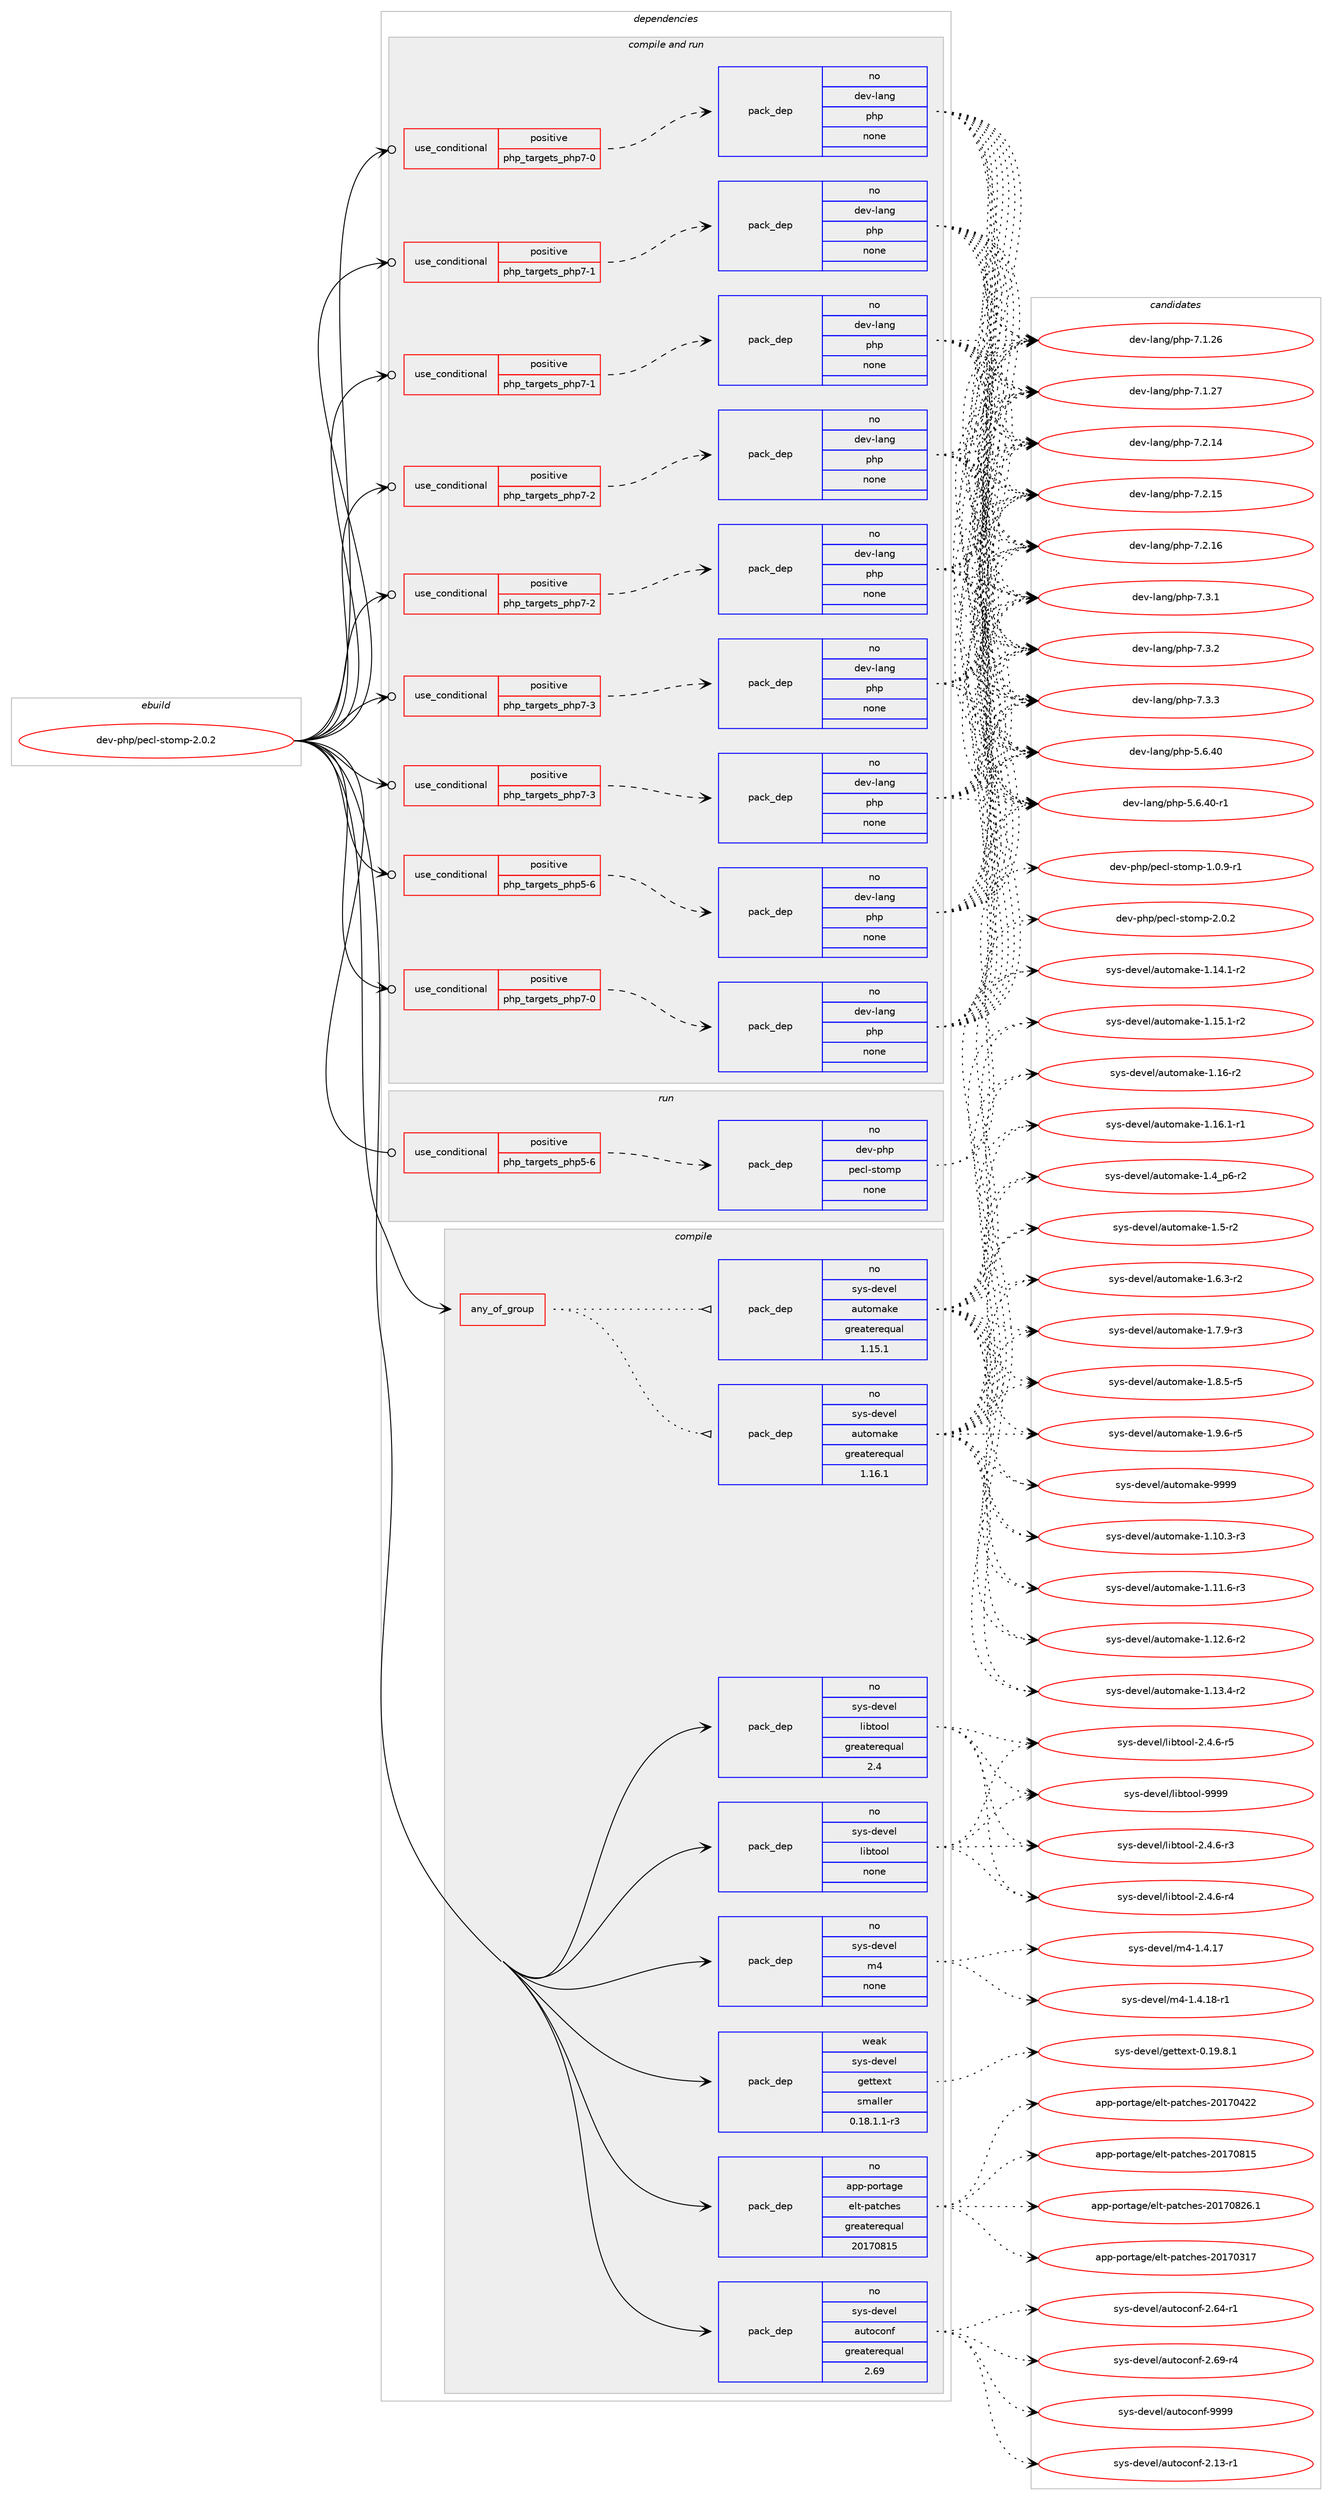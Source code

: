 digraph prolog {

# *************
# Graph options
# *************

newrank=true;
concentrate=true;
compound=true;
graph [rankdir=LR,fontname=Helvetica,fontsize=10,ranksep=1.5];#, ranksep=2.5, nodesep=0.2];
edge  [arrowhead=vee];
node  [fontname=Helvetica,fontsize=10];

# **********
# The ebuild
# **********

subgraph cluster_leftcol {
color=gray;
rank=same;
label=<<i>ebuild</i>>;
id [label="dev-php/pecl-stomp-2.0.2", color=red, width=4, href="../dev-php/pecl-stomp-2.0.2.svg"];
}

# ****************
# The dependencies
# ****************

subgraph cluster_midcol {
color=gray;
label=<<i>dependencies</i>>;
subgraph cluster_compile {
fillcolor="#eeeeee";
style=filled;
label=<<i>compile</i>>;
subgraph any22622 {
dependency1395374 [label=<<TABLE BORDER="0" CELLBORDER="1" CELLSPACING="0" CELLPADDING="4"><TR><TD CELLPADDING="10">any_of_group</TD></TR></TABLE>>, shape=none, color=red];subgraph pack1002248 {
dependency1395375 [label=<<TABLE BORDER="0" CELLBORDER="1" CELLSPACING="0" CELLPADDING="4" WIDTH="220"><TR><TD ROWSPAN="6" CELLPADDING="30">pack_dep</TD></TR><TR><TD WIDTH="110">no</TD></TR><TR><TD>sys-devel</TD></TR><TR><TD>automake</TD></TR><TR><TD>greaterequal</TD></TR><TR><TD>1.16.1</TD></TR></TABLE>>, shape=none, color=blue];
}
dependency1395374:e -> dependency1395375:w [weight=20,style="dotted",arrowhead="oinv"];
subgraph pack1002249 {
dependency1395376 [label=<<TABLE BORDER="0" CELLBORDER="1" CELLSPACING="0" CELLPADDING="4" WIDTH="220"><TR><TD ROWSPAN="6" CELLPADDING="30">pack_dep</TD></TR><TR><TD WIDTH="110">no</TD></TR><TR><TD>sys-devel</TD></TR><TR><TD>automake</TD></TR><TR><TD>greaterequal</TD></TR><TR><TD>1.15.1</TD></TR></TABLE>>, shape=none, color=blue];
}
dependency1395374:e -> dependency1395376:w [weight=20,style="dotted",arrowhead="oinv"];
}
id:e -> dependency1395374:w [weight=20,style="solid",arrowhead="vee"];
subgraph pack1002250 {
dependency1395377 [label=<<TABLE BORDER="0" CELLBORDER="1" CELLSPACING="0" CELLPADDING="4" WIDTH="220"><TR><TD ROWSPAN="6" CELLPADDING="30">pack_dep</TD></TR><TR><TD WIDTH="110">no</TD></TR><TR><TD>app-portage</TD></TR><TR><TD>elt-patches</TD></TR><TR><TD>greaterequal</TD></TR><TR><TD>20170815</TD></TR></TABLE>>, shape=none, color=blue];
}
id:e -> dependency1395377:w [weight=20,style="solid",arrowhead="vee"];
subgraph pack1002251 {
dependency1395378 [label=<<TABLE BORDER="0" CELLBORDER="1" CELLSPACING="0" CELLPADDING="4" WIDTH="220"><TR><TD ROWSPAN="6" CELLPADDING="30">pack_dep</TD></TR><TR><TD WIDTH="110">no</TD></TR><TR><TD>sys-devel</TD></TR><TR><TD>autoconf</TD></TR><TR><TD>greaterequal</TD></TR><TR><TD>2.69</TD></TR></TABLE>>, shape=none, color=blue];
}
id:e -> dependency1395378:w [weight=20,style="solid",arrowhead="vee"];
subgraph pack1002252 {
dependency1395379 [label=<<TABLE BORDER="0" CELLBORDER="1" CELLSPACING="0" CELLPADDING="4" WIDTH="220"><TR><TD ROWSPAN="6" CELLPADDING="30">pack_dep</TD></TR><TR><TD WIDTH="110">no</TD></TR><TR><TD>sys-devel</TD></TR><TR><TD>libtool</TD></TR><TR><TD>greaterequal</TD></TR><TR><TD>2.4</TD></TR></TABLE>>, shape=none, color=blue];
}
id:e -> dependency1395379:w [weight=20,style="solid",arrowhead="vee"];
subgraph pack1002253 {
dependency1395380 [label=<<TABLE BORDER="0" CELLBORDER="1" CELLSPACING="0" CELLPADDING="4" WIDTH="220"><TR><TD ROWSPAN="6" CELLPADDING="30">pack_dep</TD></TR><TR><TD WIDTH="110">no</TD></TR><TR><TD>sys-devel</TD></TR><TR><TD>libtool</TD></TR><TR><TD>none</TD></TR><TR><TD></TD></TR></TABLE>>, shape=none, color=blue];
}
id:e -> dependency1395380:w [weight=20,style="solid",arrowhead="vee"];
subgraph pack1002254 {
dependency1395381 [label=<<TABLE BORDER="0" CELLBORDER="1" CELLSPACING="0" CELLPADDING="4" WIDTH="220"><TR><TD ROWSPAN="6" CELLPADDING="30">pack_dep</TD></TR><TR><TD WIDTH="110">no</TD></TR><TR><TD>sys-devel</TD></TR><TR><TD>m4</TD></TR><TR><TD>none</TD></TR><TR><TD></TD></TR></TABLE>>, shape=none, color=blue];
}
id:e -> dependency1395381:w [weight=20,style="solid",arrowhead="vee"];
subgraph pack1002255 {
dependency1395382 [label=<<TABLE BORDER="0" CELLBORDER="1" CELLSPACING="0" CELLPADDING="4" WIDTH="220"><TR><TD ROWSPAN="6" CELLPADDING="30">pack_dep</TD></TR><TR><TD WIDTH="110">weak</TD></TR><TR><TD>sys-devel</TD></TR><TR><TD>gettext</TD></TR><TR><TD>smaller</TD></TR><TR><TD>0.18.1.1-r3</TD></TR></TABLE>>, shape=none, color=blue];
}
id:e -> dependency1395382:w [weight=20,style="solid",arrowhead="vee"];
}
subgraph cluster_compileandrun {
fillcolor="#eeeeee";
style=filled;
label=<<i>compile and run</i>>;
subgraph cond369939 {
dependency1395383 [label=<<TABLE BORDER="0" CELLBORDER="1" CELLSPACING="0" CELLPADDING="4"><TR><TD ROWSPAN="3" CELLPADDING="10">use_conditional</TD></TR><TR><TD>positive</TD></TR><TR><TD>php_targets_php5-6</TD></TR></TABLE>>, shape=none, color=red];
subgraph pack1002256 {
dependency1395384 [label=<<TABLE BORDER="0" CELLBORDER="1" CELLSPACING="0" CELLPADDING="4" WIDTH="220"><TR><TD ROWSPAN="6" CELLPADDING="30">pack_dep</TD></TR><TR><TD WIDTH="110">no</TD></TR><TR><TD>dev-lang</TD></TR><TR><TD>php</TD></TR><TR><TD>none</TD></TR><TR><TD></TD></TR></TABLE>>, shape=none, color=blue];
}
dependency1395383:e -> dependency1395384:w [weight=20,style="dashed",arrowhead="vee"];
}
id:e -> dependency1395383:w [weight=20,style="solid",arrowhead="odotvee"];
subgraph cond369940 {
dependency1395385 [label=<<TABLE BORDER="0" CELLBORDER="1" CELLSPACING="0" CELLPADDING="4"><TR><TD ROWSPAN="3" CELLPADDING="10">use_conditional</TD></TR><TR><TD>positive</TD></TR><TR><TD>php_targets_php7-0</TD></TR></TABLE>>, shape=none, color=red];
subgraph pack1002257 {
dependency1395386 [label=<<TABLE BORDER="0" CELLBORDER="1" CELLSPACING="0" CELLPADDING="4" WIDTH="220"><TR><TD ROWSPAN="6" CELLPADDING="30">pack_dep</TD></TR><TR><TD WIDTH="110">no</TD></TR><TR><TD>dev-lang</TD></TR><TR><TD>php</TD></TR><TR><TD>none</TD></TR><TR><TD></TD></TR></TABLE>>, shape=none, color=blue];
}
dependency1395385:e -> dependency1395386:w [weight=20,style="dashed",arrowhead="vee"];
}
id:e -> dependency1395385:w [weight=20,style="solid",arrowhead="odotvee"];
subgraph cond369941 {
dependency1395387 [label=<<TABLE BORDER="0" CELLBORDER="1" CELLSPACING="0" CELLPADDING="4"><TR><TD ROWSPAN="3" CELLPADDING="10">use_conditional</TD></TR><TR><TD>positive</TD></TR><TR><TD>php_targets_php7-0</TD></TR></TABLE>>, shape=none, color=red];
subgraph pack1002258 {
dependency1395388 [label=<<TABLE BORDER="0" CELLBORDER="1" CELLSPACING="0" CELLPADDING="4" WIDTH="220"><TR><TD ROWSPAN="6" CELLPADDING="30">pack_dep</TD></TR><TR><TD WIDTH="110">no</TD></TR><TR><TD>dev-lang</TD></TR><TR><TD>php</TD></TR><TR><TD>none</TD></TR><TR><TD></TD></TR></TABLE>>, shape=none, color=blue];
}
dependency1395387:e -> dependency1395388:w [weight=20,style="dashed",arrowhead="vee"];
}
id:e -> dependency1395387:w [weight=20,style="solid",arrowhead="odotvee"];
subgraph cond369942 {
dependency1395389 [label=<<TABLE BORDER="0" CELLBORDER="1" CELLSPACING="0" CELLPADDING="4"><TR><TD ROWSPAN="3" CELLPADDING="10">use_conditional</TD></TR><TR><TD>positive</TD></TR><TR><TD>php_targets_php7-1</TD></TR></TABLE>>, shape=none, color=red];
subgraph pack1002259 {
dependency1395390 [label=<<TABLE BORDER="0" CELLBORDER="1" CELLSPACING="0" CELLPADDING="4" WIDTH="220"><TR><TD ROWSPAN="6" CELLPADDING="30">pack_dep</TD></TR><TR><TD WIDTH="110">no</TD></TR><TR><TD>dev-lang</TD></TR><TR><TD>php</TD></TR><TR><TD>none</TD></TR><TR><TD></TD></TR></TABLE>>, shape=none, color=blue];
}
dependency1395389:e -> dependency1395390:w [weight=20,style="dashed",arrowhead="vee"];
}
id:e -> dependency1395389:w [weight=20,style="solid",arrowhead="odotvee"];
subgraph cond369943 {
dependency1395391 [label=<<TABLE BORDER="0" CELLBORDER="1" CELLSPACING="0" CELLPADDING="4"><TR><TD ROWSPAN="3" CELLPADDING="10">use_conditional</TD></TR><TR><TD>positive</TD></TR><TR><TD>php_targets_php7-1</TD></TR></TABLE>>, shape=none, color=red];
subgraph pack1002260 {
dependency1395392 [label=<<TABLE BORDER="0" CELLBORDER="1" CELLSPACING="0" CELLPADDING="4" WIDTH="220"><TR><TD ROWSPAN="6" CELLPADDING="30">pack_dep</TD></TR><TR><TD WIDTH="110">no</TD></TR><TR><TD>dev-lang</TD></TR><TR><TD>php</TD></TR><TR><TD>none</TD></TR><TR><TD></TD></TR></TABLE>>, shape=none, color=blue];
}
dependency1395391:e -> dependency1395392:w [weight=20,style="dashed",arrowhead="vee"];
}
id:e -> dependency1395391:w [weight=20,style="solid",arrowhead="odotvee"];
subgraph cond369944 {
dependency1395393 [label=<<TABLE BORDER="0" CELLBORDER="1" CELLSPACING="0" CELLPADDING="4"><TR><TD ROWSPAN="3" CELLPADDING="10">use_conditional</TD></TR><TR><TD>positive</TD></TR><TR><TD>php_targets_php7-2</TD></TR></TABLE>>, shape=none, color=red];
subgraph pack1002261 {
dependency1395394 [label=<<TABLE BORDER="0" CELLBORDER="1" CELLSPACING="0" CELLPADDING="4" WIDTH="220"><TR><TD ROWSPAN="6" CELLPADDING="30">pack_dep</TD></TR><TR><TD WIDTH="110">no</TD></TR><TR><TD>dev-lang</TD></TR><TR><TD>php</TD></TR><TR><TD>none</TD></TR><TR><TD></TD></TR></TABLE>>, shape=none, color=blue];
}
dependency1395393:e -> dependency1395394:w [weight=20,style="dashed",arrowhead="vee"];
}
id:e -> dependency1395393:w [weight=20,style="solid",arrowhead="odotvee"];
subgraph cond369945 {
dependency1395395 [label=<<TABLE BORDER="0" CELLBORDER="1" CELLSPACING="0" CELLPADDING="4"><TR><TD ROWSPAN="3" CELLPADDING="10">use_conditional</TD></TR><TR><TD>positive</TD></TR><TR><TD>php_targets_php7-2</TD></TR></TABLE>>, shape=none, color=red];
subgraph pack1002262 {
dependency1395396 [label=<<TABLE BORDER="0" CELLBORDER="1" CELLSPACING="0" CELLPADDING="4" WIDTH="220"><TR><TD ROWSPAN="6" CELLPADDING="30">pack_dep</TD></TR><TR><TD WIDTH="110">no</TD></TR><TR><TD>dev-lang</TD></TR><TR><TD>php</TD></TR><TR><TD>none</TD></TR><TR><TD></TD></TR></TABLE>>, shape=none, color=blue];
}
dependency1395395:e -> dependency1395396:w [weight=20,style="dashed",arrowhead="vee"];
}
id:e -> dependency1395395:w [weight=20,style="solid",arrowhead="odotvee"];
subgraph cond369946 {
dependency1395397 [label=<<TABLE BORDER="0" CELLBORDER="1" CELLSPACING="0" CELLPADDING="4"><TR><TD ROWSPAN="3" CELLPADDING="10">use_conditional</TD></TR><TR><TD>positive</TD></TR><TR><TD>php_targets_php7-3</TD></TR></TABLE>>, shape=none, color=red];
subgraph pack1002263 {
dependency1395398 [label=<<TABLE BORDER="0" CELLBORDER="1" CELLSPACING="0" CELLPADDING="4" WIDTH="220"><TR><TD ROWSPAN="6" CELLPADDING="30">pack_dep</TD></TR><TR><TD WIDTH="110">no</TD></TR><TR><TD>dev-lang</TD></TR><TR><TD>php</TD></TR><TR><TD>none</TD></TR><TR><TD></TD></TR></TABLE>>, shape=none, color=blue];
}
dependency1395397:e -> dependency1395398:w [weight=20,style="dashed",arrowhead="vee"];
}
id:e -> dependency1395397:w [weight=20,style="solid",arrowhead="odotvee"];
subgraph cond369947 {
dependency1395399 [label=<<TABLE BORDER="0" CELLBORDER="1" CELLSPACING="0" CELLPADDING="4"><TR><TD ROWSPAN="3" CELLPADDING="10">use_conditional</TD></TR><TR><TD>positive</TD></TR><TR><TD>php_targets_php7-3</TD></TR></TABLE>>, shape=none, color=red];
subgraph pack1002264 {
dependency1395400 [label=<<TABLE BORDER="0" CELLBORDER="1" CELLSPACING="0" CELLPADDING="4" WIDTH="220"><TR><TD ROWSPAN="6" CELLPADDING="30">pack_dep</TD></TR><TR><TD WIDTH="110">no</TD></TR><TR><TD>dev-lang</TD></TR><TR><TD>php</TD></TR><TR><TD>none</TD></TR><TR><TD></TD></TR></TABLE>>, shape=none, color=blue];
}
dependency1395399:e -> dependency1395400:w [weight=20,style="dashed",arrowhead="vee"];
}
id:e -> dependency1395399:w [weight=20,style="solid",arrowhead="odotvee"];
}
subgraph cluster_run {
fillcolor="#eeeeee";
style=filled;
label=<<i>run</i>>;
subgraph cond369948 {
dependency1395401 [label=<<TABLE BORDER="0" CELLBORDER="1" CELLSPACING="0" CELLPADDING="4"><TR><TD ROWSPAN="3" CELLPADDING="10">use_conditional</TD></TR><TR><TD>positive</TD></TR><TR><TD>php_targets_php5-6</TD></TR></TABLE>>, shape=none, color=red];
subgraph pack1002265 {
dependency1395402 [label=<<TABLE BORDER="0" CELLBORDER="1" CELLSPACING="0" CELLPADDING="4" WIDTH="220"><TR><TD ROWSPAN="6" CELLPADDING="30">pack_dep</TD></TR><TR><TD WIDTH="110">no</TD></TR><TR><TD>dev-php</TD></TR><TR><TD>pecl-stomp</TD></TR><TR><TD>none</TD></TR><TR><TD></TD></TR></TABLE>>, shape=none, color=blue];
}
dependency1395401:e -> dependency1395402:w [weight=20,style="dashed",arrowhead="vee"];
}
id:e -> dependency1395401:w [weight=20,style="solid",arrowhead="odot"];
}
}

# **************
# The candidates
# **************

subgraph cluster_choices {
rank=same;
color=gray;
label=<<i>candidates</i>>;

subgraph choice1002248 {
color=black;
nodesep=1;
choice11512111545100101118101108479711711611110997107101454946494846514511451 [label="sys-devel/automake-1.10.3-r3", color=red, width=4,href="../sys-devel/automake-1.10.3-r3.svg"];
choice11512111545100101118101108479711711611110997107101454946494946544511451 [label="sys-devel/automake-1.11.6-r3", color=red, width=4,href="../sys-devel/automake-1.11.6-r3.svg"];
choice11512111545100101118101108479711711611110997107101454946495046544511450 [label="sys-devel/automake-1.12.6-r2", color=red, width=4,href="../sys-devel/automake-1.12.6-r2.svg"];
choice11512111545100101118101108479711711611110997107101454946495146524511450 [label="sys-devel/automake-1.13.4-r2", color=red, width=4,href="../sys-devel/automake-1.13.4-r2.svg"];
choice11512111545100101118101108479711711611110997107101454946495246494511450 [label="sys-devel/automake-1.14.1-r2", color=red, width=4,href="../sys-devel/automake-1.14.1-r2.svg"];
choice11512111545100101118101108479711711611110997107101454946495346494511450 [label="sys-devel/automake-1.15.1-r2", color=red, width=4,href="../sys-devel/automake-1.15.1-r2.svg"];
choice1151211154510010111810110847971171161111099710710145494649544511450 [label="sys-devel/automake-1.16-r2", color=red, width=4,href="../sys-devel/automake-1.16-r2.svg"];
choice11512111545100101118101108479711711611110997107101454946495446494511449 [label="sys-devel/automake-1.16.1-r1", color=red, width=4,href="../sys-devel/automake-1.16.1-r1.svg"];
choice115121115451001011181011084797117116111109971071014549465295112544511450 [label="sys-devel/automake-1.4_p6-r2", color=red, width=4,href="../sys-devel/automake-1.4_p6-r2.svg"];
choice11512111545100101118101108479711711611110997107101454946534511450 [label="sys-devel/automake-1.5-r2", color=red, width=4,href="../sys-devel/automake-1.5-r2.svg"];
choice115121115451001011181011084797117116111109971071014549465446514511450 [label="sys-devel/automake-1.6.3-r2", color=red, width=4,href="../sys-devel/automake-1.6.3-r2.svg"];
choice115121115451001011181011084797117116111109971071014549465546574511451 [label="sys-devel/automake-1.7.9-r3", color=red, width=4,href="../sys-devel/automake-1.7.9-r3.svg"];
choice115121115451001011181011084797117116111109971071014549465646534511453 [label="sys-devel/automake-1.8.5-r5", color=red, width=4,href="../sys-devel/automake-1.8.5-r5.svg"];
choice115121115451001011181011084797117116111109971071014549465746544511453 [label="sys-devel/automake-1.9.6-r5", color=red, width=4,href="../sys-devel/automake-1.9.6-r5.svg"];
choice115121115451001011181011084797117116111109971071014557575757 [label="sys-devel/automake-9999", color=red, width=4,href="../sys-devel/automake-9999.svg"];
dependency1395375:e -> choice11512111545100101118101108479711711611110997107101454946494846514511451:w [style=dotted,weight="100"];
dependency1395375:e -> choice11512111545100101118101108479711711611110997107101454946494946544511451:w [style=dotted,weight="100"];
dependency1395375:e -> choice11512111545100101118101108479711711611110997107101454946495046544511450:w [style=dotted,weight="100"];
dependency1395375:e -> choice11512111545100101118101108479711711611110997107101454946495146524511450:w [style=dotted,weight="100"];
dependency1395375:e -> choice11512111545100101118101108479711711611110997107101454946495246494511450:w [style=dotted,weight="100"];
dependency1395375:e -> choice11512111545100101118101108479711711611110997107101454946495346494511450:w [style=dotted,weight="100"];
dependency1395375:e -> choice1151211154510010111810110847971171161111099710710145494649544511450:w [style=dotted,weight="100"];
dependency1395375:e -> choice11512111545100101118101108479711711611110997107101454946495446494511449:w [style=dotted,weight="100"];
dependency1395375:e -> choice115121115451001011181011084797117116111109971071014549465295112544511450:w [style=dotted,weight="100"];
dependency1395375:e -> choice11512111545100101118101108479711711611110997107101454946534511450:w [style=dotted,weight="100"];
dependency1395375:e -> choice115121115451001011181011084797117116111109971071014549465446514511450:w [style=dotted,weight="100"];
dependency1395375:e -> choice115121115451001011181011084797117116111109971071014549465546574511451:w [style=dotted,weight="100"];
dependency1395375:e -> choice115121115451001011181011084797117116111109971071014549465646534511453:w [style=dotted,weight="100"];
dependency1395375:e -> choice115121115451001011181011084797117116111109971071014549465746544511453:w [style=dotted,weight="100"];
dependency1395375:e -> choice115121115451001011181011084797117116111109971071014557575757:w [style=dotted,weight="100"];
}
subgraph choice1002249 {
color=black;
nodesep=1;
choice11512111545100101118101108479711711611110997107101454946494846514511451 [label="sys-devel/automake-1.10.3-r3", color=red, width=4,href="../sys-devel/automake-1.10.3-r3.svg"];
choice11512111545100101118101108479711711611110997107101454946494946544511451 [label="sys-devel/automake-1.11.6-r3", color=red, width=4,href="../sys-devel/automake-1.11.6-r3.svg"];
choice11512111545100101118101108479711711611110997107101454946495046544511450 [label="sys-devel/automake-1.12.6-r2", color=red, width=4,href="../sys-devel/automake-1.12.6-r2.svg"];
choice11512111545100101118101108479711711611110997107101454946495146524511450 [label="sys-devel/automake-1.13.4-r2", color=red, width=4,href="../sys-devel/automake-1.13.4-r2.svg"];
choice11512111545100101118101108479711711611110997107101454946495246494511450 [label="sys-devel/automake-1.14.1-r2", color=red, width=4,href="../sys-devel/automake-1.14.1-r2.svg"];
choice11512111545100101118101108479711711611110997107101454946495346494511450 [label="sys-devel/automake-1.15.1-r2", color=red, width=4,href="../sys-devel/automake-1.15.1-r2.svg"];
choice1151211154510010111810110847971171161111099710710145494649544511450 [label="sys-devel/automake-1.16-r2", color=red, width=4,href="../sys-devel/automake-1.16-r2.svg"];
choice11512111545100101118101108479711711611110997107101454946495446494511449 [label="sys-devel/automake-1.16.1-r1", color=red, width=4,href="../sys-devel/automake-1.16.1-r1.svg"];
choice115121115451001011181011084797117116111109971071014549465295112544511450 [label="sys-devel/automake-1.4_p6-r2", color=red, width=4,href="../sys-devel/automake-1.4_p6-r2.svg"];
choice11512111545100101118101108479711711611110997107101454946534511450 [label="sys-devel/automake-1.5-r2", color=red, width=4,href="../sys-devel/automake-1.5-r2.svg"];
choice115121115451001011181011084797117116111109971071014549465446514511450 [label="sys-devel/automake-1.6.3-r2", color=red, width=4,href="../sys-devel/automake-1.6.3-r2.svg"];
choice115121115451001011181011084797117116111109971071014549465546574511451 [label="sys-devel/automake-1.7.9-r3", color=red, width=4,href="../sys-devel/automake-1.7.9-r3.svg"];
choice115121115451001011181011084797117116111109971071014549465646534511453 [label="sys-devel/automake-1.8.5-r5", color=red, width=4,href="../sys-devel/automake-1.8.5-r5.svg"];
choice115121115451001011181011084797117116111109971071014549465746544511453 [label="sys-devel/automake-1.9.6-r5", color=red, width=4,href="../sys-devel/automake-1.9.6-r5.svg"];
choice115121115451001011181011084797117116111109971071014557575757 [label="sys-devel/automake-9999", color=red, width=4,href="../sys-devel/automake-9999.svg"];
dependency1395376:e -> choice11512111545100101118101108479711711611110997107101454946494846514511451:w [style=dotted,weight="100"];
dependency1395376:e -> choice11512111545100101118101108479711711611110997107101454946494946544511451:w [style=dotted,weight="100"];
dependency1395376:e -> choice11512111545100101118101108479711711611110997107101454946495046544511450:w [style=dotted,weight="100"];
dependency1395376:e -> choice11512111545100101118101108479711711611110997107101454946495146524511450:w [style=dotted,weight="100"];
dependency1395376:e -> choice11512111545100101118101108479711711611110997107101454946495246494511450:w [style=dotted,weight="100"];
dependency1395376:e -> choice11512111545100101118101108479711711611110997107101454946495346494511450:w [style=dotted,weight="100"];
dependency1395376:e -> choice1151211154510010111810110847971171161111099710710145494649544511450:w [style=dotted,weight="100"];
dependency1395376:e -> choice11512111545100101118101108479711711611110997107101454946495446494511449:w [style=dotted,weight="100"];
dependency1395376:e -> choice115121115451001011181011084797117116111109971071014549465295112544511450:w [style=dotted,weight="100"];
dependency1395376:e -> choice11512111545100101118101108479711711611110997107101454946534511450:w [style=dotted,weight="100"];
dependency1395376:e -> choice115121115451001011181011084797117116111109971071014549465446514511450:w [style=dotted,weight="100"];
dependency1395376:e -> choice115121115451001011181011084797117116111109971071014549465546574511451:w [style=dotted,weight="100"];
dependency1395376:e -> choice115121115451001011181011084797117116111109971071014549465646534511453:w [style=dotted,weight="100"];
dependency1395376:e -> choice115121115451001011181011084797117116111109971071014549465746544511453:w [style=dotted,weight="100"];
dependency1395376:e -> choice115121115451001011181011084797117116111109971071014557575757:w [style=dotted,weight="100"];
}
subgraph choice1002250 {
color=black;
nodesep=1;
choice97112112451121111141169710310147101108116451129711699104101115455048495548514955 [label="app-portage/elt-patches-20170317", color=red, width=4,href="../app-portage/elt-patches-20170317.svg"];
choice97112112451121111141169710310147101108116451129711699104101115455048495548525050 [label="app-portage/elt-patches-20170422", color=red, width=4,href="../app-portage/elt-patches-20170422.svg"];
choice97112112451121111141169710310147101108116451129711699104101115455048495548564953 [label="app-portage/elt-patches-20170815", color=red, width=4,href="../app-portage/elt-patches-20170815.svg"];
choice971121124511211111411697103101471011081164511297116991041011154550484955485650544649 [label="app-portage/elt-patches-20170826.1", color=red, width=4,href="../app-portage/elt-patches-20170826.1.svg"];
dependency1395377:e -> choice97112112451121111141169710310147101108116451129711699104101115455048495548514955:w [style=dotted,weight="100"];
dependency1395377:e -> choice97112112451121111141169710310147101108116451129711699104101115455048495548525050:w [style=dotted,weight="100"];
dependency1395377:e -> choice97112112451121111141169710310147101108116451129711699104101115455048495548564953:w [style=dotted,weight="100"];
dependency1395377:e -> choice971121124511211111411697103101471011081164511297116991041011154550484955485650544649:w [style=dotted,weight="100"];
}
subgraph choice1002251 {
color=black;
nodesep=1;
choice1151211154510010111810110847971171161119911111010245504649514511449 [label="sys-devel/autoconf-2.13-r1", color=red, width=4,href="../sys-devel/autoconf-2.13-r1.svg"];
choice1151211154510010111810110847971171161119911111010245504654524511449 [label="sys-devel/autoconf-2.64-r1", color=red, width=4,href="../sys-devel/autoconf-2.64-r1.svg"];
choice1151211154510010111810110847971171161119911111010245504654574511452 [label="sys-devel/autoconf-2.69-r4", color=red, width=4,href="../sys-devel/autoconf-2.69-r4.svg"];
choice115121115451001011181011084797117116111991111101024557575757 [label="sys-devel/autoconf-9999", color=red, width=4,href="../sys-devel/autoconf-9999.svg"];
dependency1395378:e -> choice1151211154510010111810110847971171161119911111010245504649514511449:w [style=dotted,weight="100"];
dependency1395378:e -> choice1151211154510010111810110847971171161119911111010245504654524511449:w [style=dotted,weight="100"];
dependency1395378:e -> choice1151211154510010111810110847971171161119911111010245504654574511452:w [style=dotted,weight="100"];
dependency1395378:e -> choice115121115451001011181011084797117116111991111101024557575757:w [style=dotted,weight="100"];
}
subgraph choice1002252 {
color=black;
nodesep=1;
choice1151211154510010111810110847108105981161111111084550465246544511451 [label="sys-devel/libtool-2.4.6-r3", color=red, width=4,href="../sys-devel/libtool-2.4.6-r3.svg"];
choice1151211154510010111810110847108105981161111111084550465246544511452 [label="sys-devel/libtool-2.4.6-r4", color=red, width=4,href="../sys-devel/libtool-2.4.6-r4.svg"];
choice1151211154510010111810110847108105981161111111084550465246544511453 [label="sys-devel/libtool-2.4.6-r5", color=red, width=4,href="../sys-devel/libtool-2.4.6-r5.svg"];
choice1151211154510010111810110847108105981161111111084557575757 [label="sys-devel/libtool-9999", color=red, width=4,href="../sys-devel/libtool-9999.svg"];
dependency1395379:e -> choice1151211154510010111810110847108105981161111111084550465246544511451:w [style=dotted,weight="100"];
dependency1395379:e -> choice1151211154510010111810110847108105981161111111084550465246544511452:w [style=dotted,weight="100"];
dependency1395379:e -> choice1151211154510010111810110847108105981161111111084550465246544511453:w [style=dotted,weight="100"];
dependency1395379:e -> choice1151211154510010111810110847108105981161111111084557575757:w [style=dotted,weight="100"];
}
subgraph choice1002253 {
color=black;
nodesep=1;
choice1151211154510010111810110847108105981161111111084550465246544511451 [label="sys-devel/libtool-2.4.6-r3", color=red, width=4,href="../sys-devel/libtool-2.4.6-r3.svg"];
choice1151211154510010111810110847108105981161111111084550465246544511452 [label="sys-devel/libtool-2.4.6-r4", color=red, width=4,href="../sys-devel/libtool-2.4.6-r4.svg"];
choice1151211154510010111810110847108105981161111111084550465246544511453 [label="sys-devel/libtool-2.4.6-r5", color=red, width=4,href="../sys-devel/libtool-2.4.6-r5.svg"];
choice1151211154510010111810110847108105981161111111084557575757 [label="sys-devel/libtool-9999", color=red, width=4,href="../sys-devel/libtool-9999.svg"];
dependency1395380:e -> choice1151211154510010111810110847108105981161111111084550465246544511451:w [style=dotted,weight="100"];
dependency1395380:e -> choice1151211154510010111810110847108105981161111111084550465246544511452:w [style=dotted,weight="100"];
dependency1395380:e -> choice1151211154510010111810110847108105981161111111084550465246544511453:w [style=dotted,weight="100"];
dependency1395380:e -> choice1151211154510010111810110847108105981161111111084557575757:w [style=dotted,weight="100"];
}
subgraph choice1002254 {
color=black;
nodesep=1;
choice11512111545100101118101108471095245494652464955 [label="sys-devel/m4-1.4.17", color=red, width=4,href="../sys-devel/m4-1.4.17.svg"];
choice115121115451001011181011084710952454946524649564511449 [label="sys-devel/m4-1.4.18-r1", color=red, width=4,href="../sys-devel/m4-1.4.18-r1.svg"];
dependency1395381:e -> choice11512111545100101118101108471095245494652464955:w [style=dotted,weight="100"];
dependency1395381:e -> choice115121115451001011181011084710952454946524649564511449:w [style=dotted,weight="100"];
}
subgraph choice1002255 {
color=black;
nodesep=1;
choice1151211154510010111810110847103101116116101120116454846495746564649 [label="sys-devel/gettext-0.19.8.1", color=red, width=4,href="../sys-devel/gettext-0.19.8.1.svg"];
dependency1395382:e -> choice1151211154510010111810110847103101116116101120116454846495746564649:w [style=dotted,weight="100"];
}
subgraph choice1002256 {
color=black;
nodesep=1;
choice10010111845108971101034711210411245534654465248 [label="dev-lang/php-5.6.40", color=red, width=4,href="../dev-lang/php-5.6.40.svg"];
choice100101118451089711010347112104112455346544652484511449 [label="dev-lang/php-5.6.40-r1", color=red, width=4,href="../dev-lang/php-5.6.40-r1.svg"];
choice10010111845108971101034711210411245554649465054 [label="dev-lang/php-7.1.26", color=red, width=4,href="../dev-lang/php-7.1.26.svg"];
choice10010111845108971101034711210411245554649465055 [label="dev-lang/php-7.1.27", color=red, width=4,href="../dev-lang/php-7.1.27.svg"];
choice10010111845108971101034711210411245554650464952 [label="dev-lang/php-7.2.14", color=red, width=4,href="../dev-lang/php-7.2.14.svg"];
choice10010111845108971101034711210411245554650464953 [label="dev-lang/php-7.2.15", color=red, width=4,href="../dev-lang/php-7.2.15.svg"];
choice10010111845108971101034711210411245554650464954 [label="dev-lang/php-7.2.16", color=red, width=4,href="../dev-lang/php-7.2.16.svg"];
choice100101118451089711010347112104112455546514649 [label="dev-lang/php-7.3.1", color=red, width=4,href="../dev-lang/php-7.3.1.svg"];
choice100101118451089711010347112104112455546514650 [label="dev-lang/php-7.3.2", color=red, width=4,href="../dev-lang/php-7.3.2.svg"];
choice100101118451089711010347112104112455546514651 [label="dev-lang/php-7.3.3", color=red, width=4,href="../dev-lang/php-7.3.3.svg"];
dependency1395384:e -> choice10010111845108971101034711210411245534654465248:w [style=dotted,weight="100"];
dependency1395384:e -> choice100101118451089711010347112104112455346544652484511449:w [style=dotted,weight="100"];
dependency1395384:e -> choice10010111845108971101034711210411245554649465054:w [style=dotted,weight="100"];
dependency1395384:e -> choice10010111845108971101034711210411245554649465055:w [style=dotted,weight="100"];
dependency1395384:e -> choice10010111845108971101034711210411245554650464952:w [style=dotted,weight="100"];
dependency1395384:e -> choice10010111845108971101034711210411245554650464953:w [style=dotted,weight="100"];
dependency1395384:e -> choice10010111845108971101034711210411245554650464954:w [style=dotted,weight="100"];
dependency1395384:e -> choice100101118451089711010347112104112455546514649:w [style=dotted,weight="100"];
dependency1395384:e -> choice100101118451089711010347112104112455546514650:w [style=dotted,weight="100"];
dependency1395384:e -> choice100101118451089711010347112104112455546514651:w [style=dotted,weight="100"];
}
subgraph choice1002257 {
color=black;
nodesep=1;
choice10010111845108971101034711210411245534654465248 [label="dev-lang/php-5.6.40", color=red, width=4,href="../dev-lang/php-5.6.40.svg"];
choice100101118451089711010347112104112455346544652484511449 [label="dev-lang/php-5.6.40-r1", color=red, width=4,href="../dev-lang/php-5.6.40-r1.svg"];
choice10010111845108971101034711210411245554649465054 [label="dev-lang/php-7.1.26", color=red, width=4,href="../dev-lang/php-7.1.26.svg"];
choice10010111845108971101034711210411245554649465055 [label="dev-lang/php-7.1.27", color=red, width=4,href="../dev-lang/php-7.1.27.svg"];
choice10010111845108971101034711210411245554650464952 [label="dev-lang/php-7.2.14", color=red, width=4,href="../dev-lang/php-7.2.14.svg"];
choice10010111845108971101034711210411245554650464953 [label="dev-lang/php-7.2.15", color=red, width=4,href="../dev-lang/php-7.2.15.svg"];
choice10010111845108971101034711210411245554650464954 [label="dev-lang/php-7.2.16", color=red, width=4,href="../dev-lang/php-7.2.16.svg"];
choice100101118451089711010347112104112455546514649 [label="dev-lang/php-7.3.1", color=red, width=4,href="../dev-lang/php-7.3.1.svg"];
choice100101118451089711010347112104112455546514650 [label="dev-lang/php-7.3.2", color=red, width=4,href="../dev-lang/php-7.3.2.svg"];
choice100101118451089711010347112104112455546514651 [label="dev-lang/php-7.3.3", color=red, width=4,href="../dev-lang/php-7.3.3.svg"];
dependency1395386:e -> choice10010111845108971101034711210411245534654465248:w [style=dotted,weight="100"];
dependency1395386:e -> choice100101118451089711010347112104112455346544652484511449:w [style=dotted,weight="100"];
dependency1395386:e -> choice10010111845108971101034711210411245554649465054:w [style=dotted,weight="100"];
dependency1395386:e -> choice10010111845108971101034711210411245554649465055:w [style=dotted,weight="100"];
dependency1395386:e -> choice10010111845108971101034711210411245554650464952:w [style=dotted,weight="100"];
dependency1395386:e -> choice10010111845108971101034711210411245554650464953:w [style=dotted,weight="100"];
dependency1395386:e -> choice10010111845108971101034711210411245554650464954:w [style=dotted,weight="100"];
dependency1395386:e -> choice100101118451089711010347112104112455546514649:w [style=dotted,weight="100"];
dependency1395386:e -> choice100101118451089711010347112104112455546514650:w [style=dotted,weight="100"];
dependency1395386:e -> choice100101118451089711010347112104112455546514651:w [style=dotted,weight="100"];
}
subgraph choice1002258 {
color=black;
nodesep=1;
choice10010111845108971101034711210411245534654465248 [label="dev-lang/php-5.6.40", color=red, width=4,href="../dev-lang/php-5.6.40.svg"];
choice100101118451089711010347112104112455346544652484511449 [label="dev-lang/php-5.6.40-r1", color=red, width=4,href="../dev-lang/php-5.6.40-r1.svg"];
choice10010111845108971101034711210411245554649465054 [label="dev-lang/php-7.1.26", color=red, width=4,href="../dev-lang/php-7.1.26.svg"];
choice10010111845108971101034711210411245554649465055 [label="dev-lang/php-7.1.27", color=red, width=4,href="../dev-lang/php-7.1.27.svg"];
choice10010111845108971101034711210411245554650464952 [label="dev-lang/php-7.2.14", color=red, width=4,href="../dev-lang/php-7.2.14.svg"];
choice10010111845108971101034711210411245554650464953 [label="dev-lang/php-7.2.15", color=red, width=4,href="../dev-lang/php-7.2.15.svg"];
choice10010111845108971101034711210411245554650464954 [label="dev-lang/php-7.2.16", color=red, width=4,href="../dev-lang/php-7.2.16.svg"];
choice100101118451089711010347112104112455546514649 [label="dev-lang/php-7.3.1", color=red, width=4,href="../dev-lang/php-7.3.1.svg"];
choice100101118451089711010347112104112455546514650 [label="dev-lang/php-7.3.2", color=red, width=4,href="../dev-lang/php-7.3.2.svg"];
choice100101118451089711010347112104112455546514651 [label="dev-lang/php-7.3.3", color=red, width=4,href="../dev-lang/php-7.3.3.svg"];
dependency1395388:e -> choice10010111845108971101034711210411245534654465248:w [style=dotted,weight="100"];
dependency1395388:e -> choice100101118451089711010347112104112455346544652484511449:w [style=dotted,weight="100"];
dependency1395388:e -> choice10010111845108971101034711210411245554649465054:w [style=dotted,weight="100"];
dependency1395388:e -> choice10010111845108971101034711210411245554649465055:w [style=dotted,weight="100"];
dependency1395388:e -> choice10010111845108971101034711210411245554650464952:w [style=dotted,weight="100"];
dependency1395388:e -> choice10010111845108971101034711210411245554650464953:w [style=dotted,weight="100"];
dependency1395388:e -> choice10010111845108971101034711210411245554650464954:w [style=dotted,weight="100"];
dependency1395388:e -> choice100101118451089711010347112104112455546514649:w [style=dotted,weight="100"];
dependency1395388:e -> choice100101118451089711010347112104112455546514650:w [style=dotted,weight="100"];
dependency1395388:e -> choice100101118451089711010347112104112455546514651:w [style=dotted,weight="100"];
}
subgraph choice1002259 {
color=black;
nodesep=1;
choice10010111845108971101034711210411245534654465248 [label="dev-lang/php-5.6.40", color=red, width=4,href="../dev-lang/php-5.6.40.svg"];
choice100101118451089711010347112104112455346544652484511449 [label="dev-lang/php-5.6.40-r1", color=red, width=4,href="../dev-lang/php-5.6.40-r1.svg"];
choice10010111845108971101034711210411245554649465054 [label="dev-lang/php-7.1.26", color=red, width=4,href="../dev-lang/php-7.1.26.svg"];
choice10010111845108971101034711210411245554649465055 [label="dev-lang/php-7.1.27", color=red, width=4,href="../dev-lang/php-7.1.27.svg"];
choice10010111845108971101034711210411245554650464952 [label="dev-lang/php-7.2.14", color=red, width=4,href="../dev-lang/php-7.2.14.svg"];
choice10010111845108971101034711210411245554650464953 [label="dev-lang/php-7.2.15", color=red, width=4,href="../dev-lang/php-7.2.15.svg"];
choice10010111845108971101034711210411245554650464954 [label="dev-lang/php-7.2.16", color=red, width=4,href="../dev-lang/php-7.2.16.svg"];
choice100101118451089711010347112104112455546514649 [label="dev-lang/php-7.3.1", color=red, width=4,href="../dev-lang/php-7.3.1.svg"];
choice100101118451089711010347112104112455546514650 [label="dev-lang/php-7.3.2", color=red, width=4,href="../dev-lang/php-7.3.2.svg"];
choice100101118451089711010347112104112455546514651 [label="dev-lang/php-7.3.3", color=red, width=4,href="../dev-lang/php-7.3.3.svg"];
dependency1395390:e -> choice10010111845108971101034711210411245534654465248:w [style=dotted,weight="100"];
dependency1395390:e -> choice100101118451089711010347112104112455346544652484511449:w [style=dotted,weight="100"];
dependency1395390:e -> choice10010111845108971101034711210411245554649465054:w [style=dotted,weight="100"];
dependency1395390:e -> choice10010111845108971101034711210411245554649465055:w [style=dotted,weight="100"];
dependency1395390:e -> choice10010111845108971101034711210411245554650464952:w [style=dotted,weight="100"];
dependency1395390:e -> choice10010111845108971101034711210411245554650464953:w [style=dotted,weight="100"];
dependency1395390:e -> choice10010111845108971101034711210411245554650464954:w [style=dotted,weight="100"];
dependency1395390:e -> choice100101118451089711010347112104112455546514649:w [style=dotted,weight="100"];
dependency1395390:e -> choice100101118451089711010347112104112455546514650:w [style=dotted,weight="100"];
dependency1395390:e -> choice100101118451089711010347112104112455546514651:w [style=dotted,weight="100"];
}
subgraph choice1002260 {
color=black;
nodesep=1;
choice10010111845108971101034711210411245534654465248 [label="dev-lang/php-5.6.40", color=red, width=4,href="../dev-lang/php-5.6.40.svg"];
choice100101118451089711010347112104112455346544652484511449 [label="dev-lang/php-5.6.40-r1", color=red, width=4,href="../dev-lang/php-5.6.40-r1.svg"];
choice10010111845108971101034711210411245554649465054 [label="dev-lang/php-7.1.26", color=red, width=4,href="../dev-lang/php-7.1.26.svg"];
choice10010111845108971101034711210411245554649465055 [label="dev-lang/php-7.1.27", color=red, width=4,href="../dev-lang/php-7.1.27.svg"];
choice10010111845108971101034711210411245554650464952 [label="dev-lang/php-7.2.14", color=red, width=4,href="../dev-lang/php-7.2.14.svg"];
choice10010111845108971101034711210411245554650464953 [label="dev-lang/php-7.2.15", color=red, width=4,href="../dev-lang/php-7.2.15.svg"];
choice10010111845108971101034711210411245554650464954 [label="dev-lang/php-7.2.16", color=red, width=4,href="../dev-lang/php-7.2.16.svg"];
choice100101118451089711010347112104112455546514649 [label="dev-lang/php-7.3.1", color=red, width=4,href="../dev-lang/php-7.3.1.svg"];
choice100101118451089711010347112104112455546514650 [label="dev-lang/php-7.3.2", color=red, width=4,href="../dev-lang/php-7.3.2.svg"];
choice100101118451089711010347112104112455546514651 [label="dev-lang/php-7.3.3", color=red, width=4,href="../dev-lang/php-7.3.3.svg"];
dependency1395392:e -> choice10010111845108971101034711210411245534654465248:w [style=dotted,weight="100"];
dependency1395392:e -> choice100101118451089711010347112104112455346544652484511449:w [style=dotted,weight="100"];
dependency1395392:e -> choice10010111845108971101034711210411245554649465054:w [style=dotted,weight="100"];
dependency1395392:e -> choice10010111845108971101034711210411245554649465055:w [style=dotted,weight="100"];
dependency1395392:e -> choice10010111845108971101034711210411245554650464952:w [style=dotted,weight="100"];
dependency1395392:e -> choice10010111845108971101034711210411245554650464953:w [style=dotted,weight="100"];
dependency1395392:e -> choice10010111845108971101034711210411245554650464954:w [style=dotted,weight="100"];
dependency1395392:e -> choice100101118451089711010347112104112455546514649:w [style=dotted,weight="100"];
dependency1395392:e -> choice100101118451089711010347112104112455546514650:w [style=dotted,weight="100"];
dependency1395392:e -> choice100101118451089711010347112104112455546514651:w [style=dotted,weight="100"];
}
subgraph choice1002261 {
color=black;
nodesep=1;
choice10010111845108971101034711210411245534654465248 [label="dev-lang/php-5.6.40", color=red, width=4,href="../dev-lang/php-5.6.40.svg"];
choice100101118451089711010347112104112455346544652484511449 [label="dev-lang/php-5.6.40-r1", color=red, width=4,href="../dev-lang/php-5.6.40-r1.svg"];
choice10010111845108971101034711210411245554649465054 [label="dev-lang/php-7.1.26", color=red, width=4,href="../dev-lang/php-7.1.26.svg"];
choice10010111845108971101034711210411245554649465055 [label="dev-lang/php-7.1.27", color=red, width=4,href="../dev-lang/php-7.1.27.svg"];
choice10010111845108971101034711210411245554650464952 [label="dev-lang/php-7.2.14", color=red, width=4,href="../dev-lang/php-7.2.14.svg"];
choice10010111845108971101034711210411245554650464953 [label="dev-lang/php-7.2.15", color=red, width=4,href="../dev-lang/php-7.2.15.svg"];
choice10010111845108971101034711210411245554650464954 [label="dev-lang/php-7.2.16", color=red, width=4,href="../dev-lang/php-7.2.16.svg"];
choice100101118451089711010347112104112455546514649 [label="dev-lang/php-7.3.1", color=red, width=4,href="../dev-lang/php-7.3.1.svg"];
choice100101118451089711010347112104112455546514650 [label="dev-lang/php-7.3.2", color=red, width=4,href="../dev-lang/php-7.3.2.svg"];
choice100101118451089711010347112104112455546514651 [label="dev-lang/php-7.3.3", color=red, width=4,href="../dev-lang/php-7.3.3.svg"];
dependency1395394:e -> choice10010111845108971101034711210411245534654465248:w [style=dotted,weight="100"];
dependency1395394:e -> choice100101118451089711010347112104112455346544652484511449:w [style=dotted,weight="100"];
dependency1395394:e -> choice10010111845108971101034711210411245554649465054:w [style=dotted,weight="100"];
dependency1395394:e -> choice10010111845108971101034711210411245554649465055:w [style=dotted,weight="100"];
dependency1395394:e -> choice10010111845108971101034711210411245554650464952:w [style=dotted,weight="100"];
dependency1395394:e -> choice10010111845108971101034711210411245554650464953:w [style=dotted,weight="100"];
dependency1395394:e -> choice10010111845108971101034711210411245554650464954:w [style=dotted,weight="100"];
dependency1395394:e -> choice100101118451089711010347112104112455546514649:w [style=dotted,weight="100"];
dependency1395394:e -> choice100101118451089711010347112104112455546514650:w [style=dotted,weight="100"];
dependency1395394:e -> choice100101118451089711010347112104112455546514651:w [style=dotted,weight="100"];
}
subgraph choice1002262 {
color=black;
nodesep=1;
choice10010111845108971101034711210411245534654465248 [label="dev-lang/php-5.6.40", color=red, width=4,href="../dev-lang/php-5.6.40.svg"];
choice100101118451089711010347112104112455346544652484511449 [label="dev-lang/php-5.6.40-r1", color=red, width=4,href="../dev-lang/php-5.6.40-r1.svg"];
choice10010111845108971101034711210411245554649465054 [label="dev-lang/php-7.1.26", color=red, width=4,href="../dev-lang/php-7.1.26.svg"];
choice10010111845108971101034711210411245554649465055 [label="dev-lang/php-7.1.27", color=red, width=4,href="../dev-lang/php-7.1.27.svg"];
choice10010111845108971101034711210411245554650464952 [label="dev-lang/php-7.2.14", color=red, width=4,href="../dev-lang/php-7.2.14.svg"];
choice10010111845108971101034711210411245554650464953 [label="dev-lang/php-7.2.15", color=red, width=4,href="../dev-lang/php-7.2.15.svg"];
choice10010111845108971101034711210411245554650464954 [label="dev-lang/php-7.2.16", color=red, width=4,href="../dev-lang/php-7.2.16.svg"];
choice100101118451089711010347112104112455546514649 [label="dev-lang/php-7.3.1", color=red, width=4,href="../dev-lang/php-7.3.1.svg"];
choice100101118451089711010347112104112455546514650 [label="dev-lang/php-7.3.2", color=red, width=4,href="../dev-lang/php-7.3.2.svg"];
choice100101118451089711010347112104112455546514651 [label="dev-lang/php-7.3.3", color=red, width=4,href="../dev-lang/php-7.3.3.svg"];
dependency1395396:e -> choice10010111845108971101034711210411245534654465248:w [style=dotted,weight="100"];
dependency1395396:e -> choice100101118451089711010347112104112455346544652484511449:w [style=dotted,weight="100"];
dependency1395396:e -> choice10010111845108971101034711210411245554649465054:w [style=dotted,weight="100"];
dependency1395396:e -> choice10010111845108971101034711210411245554649465055:w [style=dotted,weight="100"];
dependency1395396:e -> choice10010111845108971101034711210411245554650464952:w [style=dotted,weight="100"];
dependency1395396:e -> choice10010111845108971101034711210411245554650464953:w [style=dotted,weight="100"];
dependency1395396:e -> choice10010111845108971101034711210411245554650464954:w [style=dotted,weight="100"];
dependency1395396:e -> choice100101118451089711010347112104112455546514649:w [style=dotted,weight="100"];
dependency1395396:e -> choice100101118451089711010347112104112455546514650:w [style=dotted,weight="100"];
dependency1395396:e -> choice100101118451089711010347112104112455546514651:w [style=dotted,weight="100"];
}
subgraph choice1002263 {
color=black;
nodesep=1;
choice10010111845108971101034711210411245534654465248 [label="dev-lang/php-5.6.40", color=red, width=4,href="../dev-lang/php-5.6.40.svg"];
choice100101118451089711010347112104112455346544652484511449 [label="dev-lang/php-5.6.40-r1", color=red, width=4,href="../dev-lang/php-5.6.40-r1.svg"];
choice10010111845108971101034711210411245554649465054 [label="dev-lang/php-7.1.26", color=red, width=4,href="../dev-lang/php-7.1.26.svg"];
choice10010111845108971101034711210411245554649465055 [label="dev-lang/php-7.1.27", color=red, width=4,href="../dev-lang/php-7.1.27.svg"];
choice10010111845108971101034711210411245554650464952 [label="dev-lang/php-7.2.14", color=red, width=4,href="../dev-lang/php-7.2.14.svg"];
choice10010111845108971101034711210411245554650464953 [label="dev-lang/php-7.2.15", color=red, width=4,href="../dev-lang/php-7.2.15.svg"];
choice10010111845108971101034711210411245554650464954 [label="dev-lang/php-7.2.16", color=red, width=4,href="../dev-lang/php-7.2.16.svg"];
choice100101118451089711010347112104112455546514649 [label="dev-lang/php-7.3.1", color=red, width=4,href="../dev-lang/php-7.3.1.svg"];
choice100101118451089711010347112104112455546514650 [label="dev-lang/php-7.3.2", color=red, width=4,href="../dev-lang/php-7.3.2.svg"];
choice100101118451089711010347112104112455546514651 [label="dev-lang/php-7.3.3", color=red, width=4,href="../dev-lang/php-7.3.3.svg"];
dependency1395398:e -> choice10010111845108971101034711210411245534654465248:w [style=dotted,weight="100"];
dependency1395398:e -> choice100101118451089711010347112104112455346544652484511449:w [style=dotted,weight="100"];
dependency1395398:e -> choice10010111845108971101034711210411245554649465054:w [style=dotted,weight="100"];
dependency1395398:e -> choice10010111845108971101034711210411245554649465055:w [style=dotted,weight="100"];
dependency1395398:e -> choice10010111845108971101034711210411245554650464952:w [style=dotted,weight="100"];
dependency1395398:e -> choice10010111845108971101034711210411245554650464953:w [style=dotted,weight="100"];
dependency1395398:e -> choice10010111845108971101034711210411245554650464954:w [style=dotted,weight="100"];
dependency1395398:e -> choice100101118451089711010347112104112455546514649:w [style=dotted,weight="100"];
dependency1395398:e -> choice100101118451089711010347112104112455546514650:w [style=dotted,weight="100"];
dependency1395398:e -> choice100101118451089711010347112104112455546514651:w [style=dotted,weight="100"];
}
subgraph choice1002264 {
color=black;
nodesep=1;
choice10010111845108971101034711210411245534654465248 [label="dev-lang/php-5.6.40", color=red, width=4,href="../dev-lang/php-5.6.40.svg"];
choice100101118451089711010347112104112455346544652484511449 [label="dev-lang/php-5.6.40-r1", color=red, width=4,href="../dev-lang/php-5.6.40-r1.svg"];
choice10010111845108971101034711210411245554649465054 [label="dev-lang/php-7.1.26", color=red, width=4,href="../dev-lang/php-7.1.26.svg"];
choice10010111845108971101034711210411245554649465055 [label="dev-lang/php-7.1.27", color=red, width=4,href="../dev-lang/php-7.1.27.svg"];
choice10010111845108971101034711210411245554650464952 [label="dev-lang/php-7.2.14", color=red, width=4,href="../dev-lang/php-7.2.14.svg"];
choice10010111845108971101034711210411245554650464953 [label="dev-lang/php-7.2.15", color=red, width=4,href="../dev-lang/php-7.2.15.svg"];
choice10010111845108971101034711210411245554650464954 [label="dev-lang/php-7.2.16", color=red, width=4,href="../dev-lang/php-7.2.16.svg"];
choice100101118451089711010347112104112455546514649 [label="dev-lang/php-7.3.1", color=red, width=4,href="../dev-lang/php-7.3.1.svg"];
choice100101118451089711010347112104112455546514650 [label="dev-lang/php-7.3.2", color=red, width=4,href="../dev-lang/php-7.3.2.svg"];
choice100101118451089711010347112104112455546514651 [label="dev-lang/php-7.3.3", color=red, width=4,href="../dev-lang/php-7.3.3.svg"];
dependency1395400:e -> choice10010111845108971101034711210411245534654465248:w [style=dotted,weight="100"];
dependency1395400:e -> choice100101118451089711010347112104112455346544652484511449:w [style=dotted,weight="100"];
dependency1395400:e -> choice10010111845108971101034711210411245554649465054:w [style=dotted,weight="100"];
dependency1395400:e -> choice10010111845108971101034711210411245554649465055:w [style=dotted,weight="100"];
dependency1395400:e -> choice10010111845108971101034711210411245554650464952:w [style=dotted,weight="100"];
dependency1395400:e -> choice10010111845108971101034711210411245554650464953:w [style=dotted,weight="100"];
dependency1395400:e -> choice10010111845108971101034711210411245554650464954:w [style=dotted,weight="100"];
dependency1395400:e -> choice100101118451089711010347112104112455546514649:w [style=dotted,weight="100"];
dependency1395400:e -> choice100101118451089711010347112104112455546514650:w [style=dotted,weight="100"];
dependency1395400:e -> choice100101118451089711010347112104112455546514651:w [style=dotted,weight="100"];
}
subgraph choice1002265 {
color=black;
nodesep=1;
choice100101118451121041124711210199108451151161111091124549464846574511449 [label="dev-php/pecl-stomp-1.0.9-r1", color=red, width=4,href="../dev-php/pecl-stomp-1.0.9-r1.svg"];
choice10010111845112104112471121019910845115116111109112455046484650 [label="dev-php/pecl-stomp-2.0.2", color=red, width=4,href="../dev-php/pecl-stomp-2.0.2.svg"];
dependency1395402:e -> choice100101118451121041124711210199108451151161111091124549464846574511449:w [style=dotted,weight="100"];
dependency1395402:e -> choice10010111845112104112471121019910845115116111109112455046484650:w [style=dotted,weight="100"];
}
}

}
